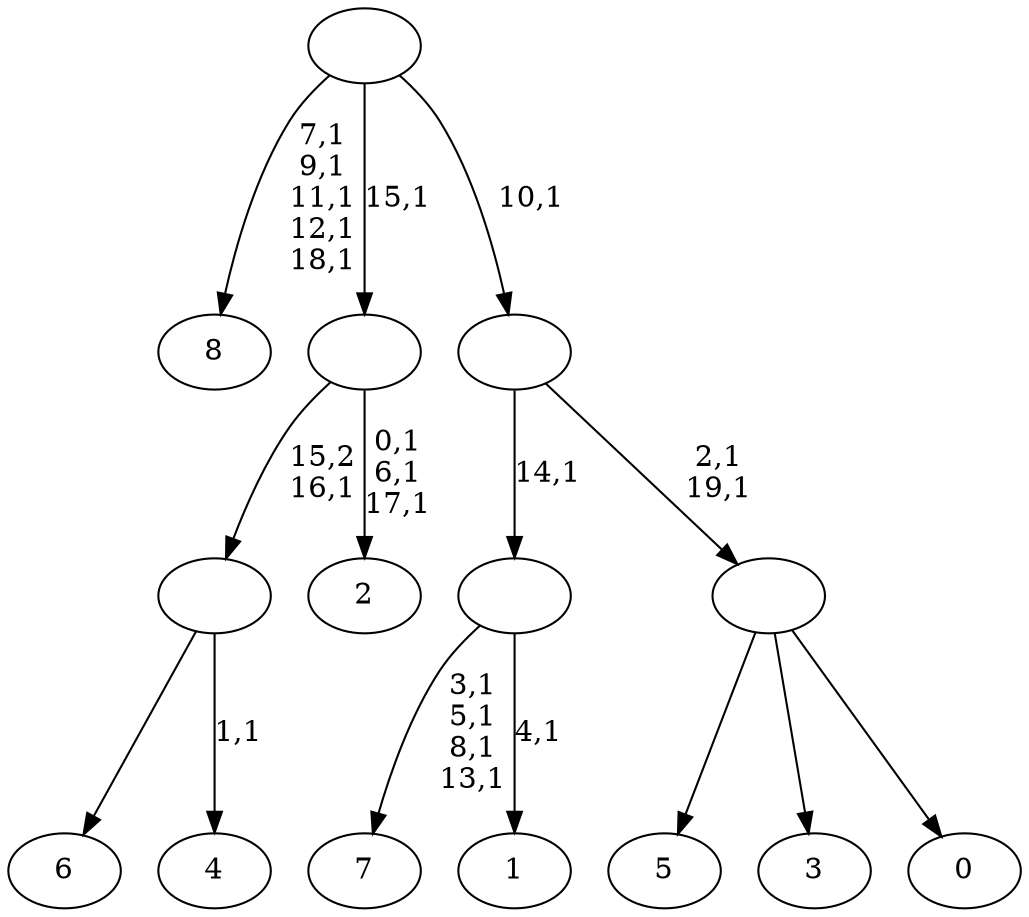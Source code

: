 digraph T {
	29 [label="8"]
	23 [label="7"]
	18 [label="6"]
	17 [label="5"]
	16 [label="4"]
	14 [label=""]
	13 [label="3"]
	12 [label="2"]
	8 [label=""]
	7 [label="1"]
	5 [label=""]
	4 [label="0"]
	3 [label=""]
	1 [label=""]
	0 [label=""]
	14 -> 16 [label="1,1"]
	14 -> 18 [label=""]
	8 -> 12 [label="0,1\n6,1\n17,1"]
	8 -> 14 [label="15,2\n16,1"]
	5 -> 7 [label="4,1"]
	5 -> 23 [label="3,1\n5,1\n8,1\n13,1"]
	3 -> 17 [label=""]
	3 -> 13 [label=""]
	3 -> 4 [label=""]
	1 -> 3 [label="2,1\n19,1"]
	1 -> 5 [label="14,1"]
	0 -> 29 [label="7,1\n9,1\n11,1\n12,1\n18,1"]
	0 -> 8 [label="15,1"]
	0 -> 1 [label="10,1"]
}
